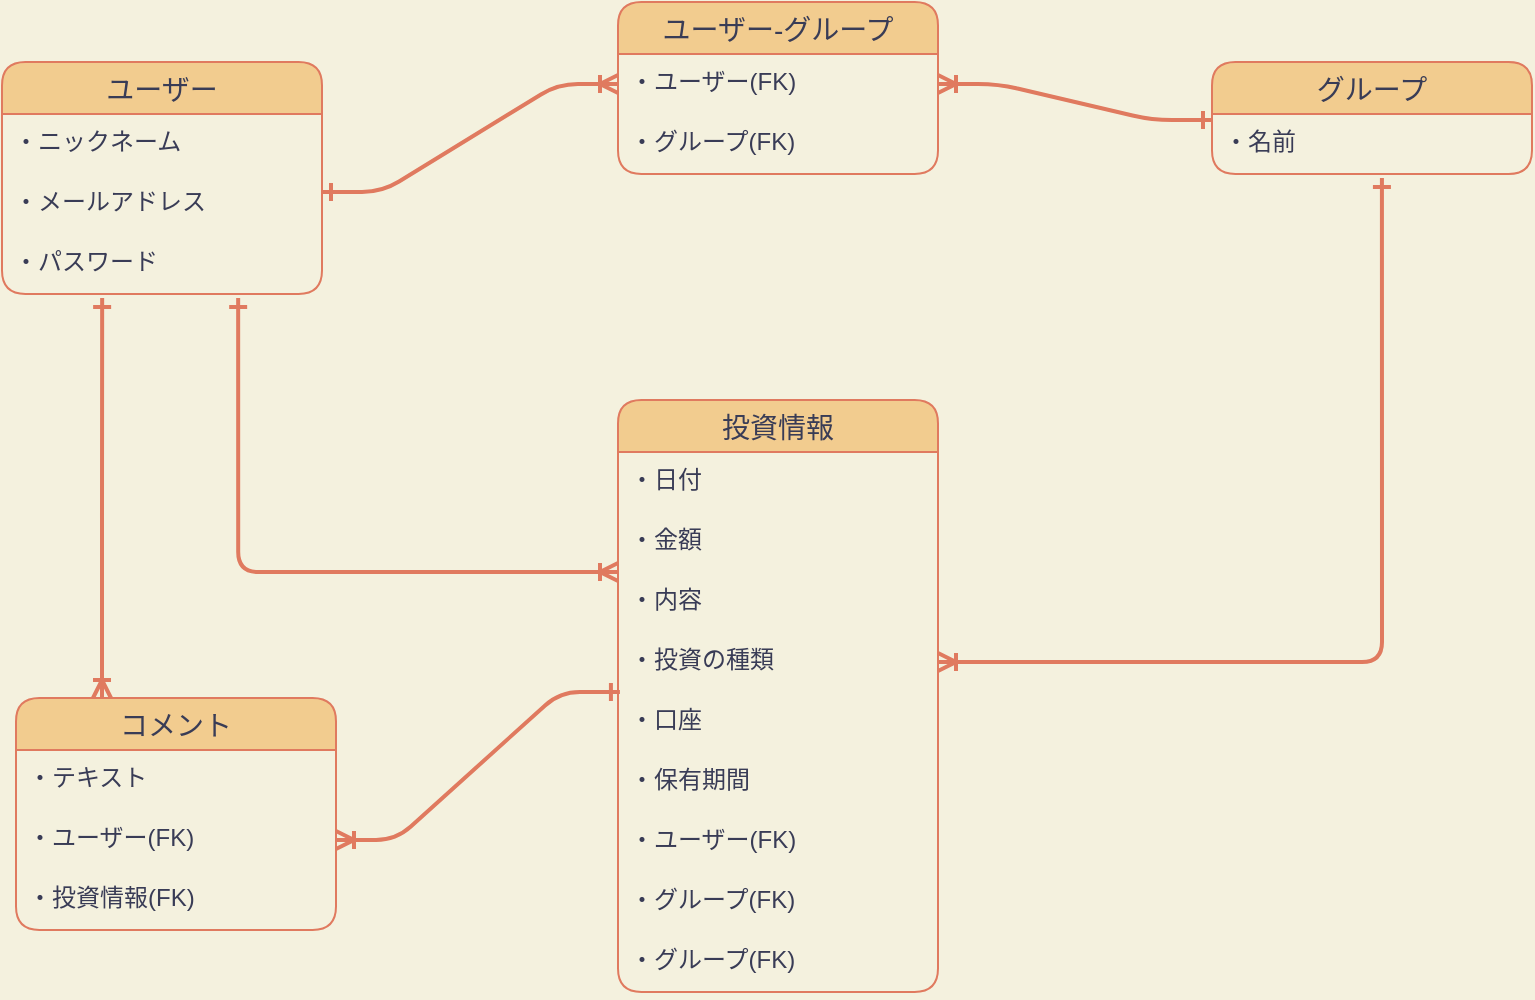 <mxfile version="13.10.0" type="embed">
    <diagram id="aYyuN3wltpqq7OuwYTrX" name="ページ1">
        <mxGraphModel dx="640" dy="610" grid="0" gridSize="10" guides="1" tooltips="1" connect="1" arrows="1" fold="1" page="1" pageScale="1" pageWidth="850" pageHeight="1100" background="#F4F1DE" math="0" shadow="0">
            <root>
                <mxCell id="0"/>
                <mxCell id="1" parent="0"/>
                <mxCell id="8" value="ユーザー" style="swimlane;fontStyle=0;childLayout=stackLayout;horizontal=1;startSize=26;horizontalStack=0;resizeParent=1;resizeParentMax=0;resizeLast=0;collapsible=1;marginBottom=0;align=center;fontSize=14;rounded=1;shadow=0;strokeColor=#E07A5F;fontColor=#393C56;labelBackgroundColor=none;fillColor=#F2CC8F;" parent="1" vertex="1">
                    <mxGeometry x="59" y="95" width="160" height="116" as="geometry"/>
                </mxCell>
                <mxCell id="9" value="・ニックネーム" style="text;strokeColor=none;fillColor=none;spacingLeft=4;spacingRight=4;overflow=hidden;rotatable=0;points=[[0,0.5],[1,0.5]];portConstraint=eastwest;fontSize=12;fontColor=#393C56;align=left;" parent="8" vertex="1">
                    <mxGeometry y="26" width="160" height="30" as="geometry"/>
                </mxCell>
                <mxCell id="10" value="・メールアドレス" style="text;strokeColor=none;fillColor=none;spacingLeft=4;spacingRight=4;overflow=hidden;rotatable=0;points=[[0,0.5],[1,0.5]];portConstraint=eastwest;fontSize=12;fontColor=#393C56;" parent="8" vertex="1">
                    <mxGeometry y="56" width="160" height="30" as="geometry"/>
                </mxCell>
                <mxCell id="11" value="・パスワード" style="text;strokeColor=none;fillColor=none;spacingLeft=4;spacingRight=4;overflow=hidden;rotatable=0;points=[[0,0.5],[1,0.5]];portConstraint=eastwest;fontSize=12;fontColor=#393C56;" parent="8" vertex="1">
                    <mxGeometry y="86" width="160" height="30" as="geometry"/>
                </mxCell>
                <mxCell id="16" value="グループ" style="swimlane;fontStyle=0;childLayout=stackLayout;horizontal=1;startSize=26;horizontalStack=0;resizeParent=1;resizeParentMax=0;resizeLast=0;collapsible=1;marginBottom=0;align=center;fontSize=14;rounded=1;shadow=0;strokeColor=#E07A5F;fontColor=#393C56;labelBackgroundColor=none;fillColor=#F2CC8F;" parent="1" vertex="1">
                    <mxGeometry x="664" y="95" width="160" height="56" as="geometry">
                        <mxRectangle x="664" y="95" width="80" height="26" as="alternateBounds"/>
                    </mxGeometry>
                </mxCell>
                <mxCell id="17" value="・名前" style="text;strokeColor=none;fillColor=none;spacingLeft=4;spacingRight=4;overflow=hidden;rotatable=0;points=[[0,0.5],[1,0.5]];portConstraint=eastwest;fontSize=12;fontColor=#393C56;align=left;" parent="16" vertex="1">
                    <mxGeometry y="26" width="160" height="30" as="geometry"/>
                </mxCell>
                <mxCell id="20" value="ユーザー-グループ" style="swimlane;fontStyle=0;childLayout=stackLayout;horizontal=1;startSize=26;horizontalStack=0;resizeParent=1;resizeParentMax=0;resizeLast=0;collapsible=1;marginBottom=0;align=center;fontSize=14;rounded=1;shadow=0;strokeColor=#E07A5F;fontColor=#393C56;labelBackgroundColor=none;fillColor=#F2CC8F;" parent="1" vertex="1">
                    <mxGeometry x="367" y="65" width="160" height="86" as="geometry"/>
                </mxCell>
                <mxCell id="21" value="・ユーザー(FK)" style="text;strokeColor=none;fillColor=none;spacingLeft=4;spacingRight=4;overflow=hidden;rotatable=0;points=[[0,0.5],[1,0.5]];portConstraint=eastwest;fontSize=12;fontColor=#393C56;align=left;" parent="20" vertex="1">
                    <mxGeometry y="26" width="160" height="30" as="geometry"/>
                </mxCell>
                <mxCell id="22" value="・グループ(FK)" style="text;strokeColor=none;fillColor=none;spacingLeft=4;spacingRight=4;overflow=hidden;rotatable=0;points=[[0,0.5],[1,0.5]];portConstraint=eastwest;fontSize=12;fontColor=#393C56;" parent="20" vertex="1">
                    <mxGeometry y="56" width="160" height="30" as="geometry"/>
                </mxCell>
                <mxCell id="24" value="投資情報" style="swimlane;fontStyle=0;childLayout=stackLayout;horizontal=1;startSize=26;horizontalStack=0;resizeParent=1;resizeParentMax=0;resizeLast=0;collapsible=1;marginBottom=0;align=center;fontSize=14;rounded=1;shadow=0;strokeColor=#E07A5F;fontColor=#393C56;labelBackgroundColor=none;fillColor=#F2CC8F;" parent="1" vertex="1">
                    <mxGeometry x="367" y="264" width="160" height="296" as="geometry"/>
                </mxCell>
                <mxCell id="25" value="・日付" style="text;strokeColor=none;fillColor=none;spacingLeft=4;spacingRight=4;overflow=hidden;rotatable=0;points=[[0,0.5],[1,0.5]];portConstraint=eastwest;fontSize=12;fontColor=#393C56;align=left;" parent="24" vertex="1">
                    <mxGeometry y="26" width="160" height="30" as="geometry"/>
                </mxCell>
                <mxCell id="26" value="・金額" style="text;strokeColor=none;fillColor=none;spacingLeft=4;spacingRight=4;overflow=hidden;rotatable=0;points=[[0,0.5],[1,0.5]];portConstraint=eastwest;fontSize=12;fontColor=#393C56;" parent="24" vertex="1">
                    <mxGeometry y="56" width="160" height="30" as="geometry"/>
                </mxCell>
                <mxCell id="27" value="・内容" style="text;strokeColor=none;fillColor=none;spacingLeft=4;spacingRight=4;overflow=hidden;rotatable=0;points=[[0,0.5],[1,0.5]];portConstraint=eastwest;fontSize=12;fontColor=#393C56;" parent="24" vertex="1">
                    <mxGeometry y="86" width="160" height="30" as="geometry"/>
                </mxCell>
                <mxCell id="28" value="・投資の種類" style="text;strokeColor=none;fillColor=none;spacingLeft=4;spacingRight=4;overflow=hidden;rotatable=0;points=[[0,0.5],[1,0.5]];portConstraint=eastwest;fontSize=12;fontColor=#393C56;align=left;" parent="24" vertex="1">
                    <mxGeometry y="116" width="160" height="30" as="geometry"/>
                </mxCell>
                <mxCell id="29" value="・口座" style="text;strokeColor=none;fillColor=none;spacingLeft=4;spacingRight=4;overflow=hidden;rotatable=0;points=[[0,0.5],[1,0.5]];portConstraint=eastwest;fontSize=12;fontColor=#393C56;align=left;" parent="24" vertex="1">
                    <mxGeometry y="146" width="160" height="30" as="geometry"/>
                </mxCell>
                <mxCell id="30" value="・保有期間" style="text;strokeColor=none;fillColor=none;spacingLeft=4;spacingRight=4;overflow=hidden;rotatable=0;points=[[0,0.5],[1,0.5]];portConstraint=eastwest;fontSize=12;fontColor=#393C56;align=left;" parent="24" vertex="1">
                    <mxGeometry y="176" width="160" height="30" as="geometry"/>
                </mxCell>
                <mxCell id="31" value="・ユーザー(FK)" style="text;strokeColor=none;fillColor=none;spacingLeft=4;spacingRight=4;overflow=hidden;rotatable=0;points=[[0,0.5],[1,0.5]];portConstraint=eastwest;fontSize=12;fontColor=#393C56;align=left;" parent="24" vertex="1">
                    <mxGeometry y="206" width="160" height="30" as="geometry"/>
                </mxCell>
                <mxCell id="47" value="・グループ(FK)" style="text;strokeColor=none;fillColor=none;spacingLeft=4;spacingRight=4;overflow=hidden;rotatable=0;points=[[0,0.5],[1,0.5]];portConstraint=eastwest;fontSize=12;fontColor=#393C56;align=left;" vertex="1" parent="24">
                    <mxGeometry y="236" width="160" height="30" as="geometry"/>
                </mxCell>
                <mxCell id="32" value="・グループ(FK)" style="text;strokeColor=none;fillColor=none;spacingLeft=4;spacingRight=4;overflow=hidden;rotatable=0;points=[[0,0.5],[1,0.5]];portConstraint=eastwest;fontSize=12;fontColor=#393C56;align=left;" parent="24" vertex="1">
                    <mxGeometry y="266" width="160" height="30" as="geometry"/>
                </mxCell>
                <mxCell id="33" value="" style="edgeStyle=entityRelationEdgeStyle;fontSize=12;html=1;endArrow=ERoneToMany;strokeColor=#E07A5F;fillColor=#F2CC8F;entryX=0;entryY=0.5;entryDx=0;entryDy=0;sourcePerimeterSpacing=2;startArrow=ERone;startFill=0;strokeWidth=2;" parent="1" target="21" edge="1">
                    <mxGeometry width="100" height="100" relative="1" as="geometry">
                        <mxPoint x="219" y="160" as="sourcePoint"/>
                        <mxPoint x="319" y="60" as="targetPoint"/>
                    </mxGeometry>
                </mxCell>
                <mxCell id="35" value="" style="edgeStyle=entityRelationEdgeStyle;fontSize=12;html=1;endArrow=ERone;strokeColor=#E07A5F;strokeWidth=2;fillColor=#F2CC8F;exitX=1;exitY=0.5;exitDx=0;exitDy=0;endFill=0;startArrow=ERoneToMany;startFill=0;" parent="1" source="21" edge="1">
                    <mxGeometry width="100" height="100" relative="1" as="geometry">
                        <mxPoint x="564" y="224" as="sourcePoint"/>
                        <mxPoint x="664" y="124" as="targetPoint"/>
                    </mxGeometry>
                </mxCell>
                <mxCell id="36" value="" style="edgeStyle=orthogonalEdgeStyle;fontSize=12;html=1;endArrow=ERoneToMany;strokeWidth=2;fillColor=#F2CC8F;startArrow=ERone;startFill=0;strokeColor=#E07A5F;exitX=0.738;exitY=1.067;exitDx=0;exitDy=0;exitPerimeter=0;" parent="1" source="11" edge="1">
                    <mxGeometry width="100" height="100" relative="1" as="geometry">
                        <mxPoint x="180" y="209" as="sourcePoint"/>
                        <mxPoint x="367" y="350" as="targetPoint"/>
                        <Array as="points">
                            <mxPoint x="177" y="350"/>
                        </Array>
                    </mxGeometry>
                </mxCell>
                <mxCell id="37" value="" style="edgeStyle=orthogonalEdgeStyle;fontSize=12;html=1;endArrow=ERone;strokeColor=#E07A5F;strokeWidth=2;fillColor=#F2CC8F;exitX=1;exitY=0.5;exitDx=0;exitDy=0;entryX=0.531;entryY=1.067;entryDx=0;entryDy=0;entryPerimeter=0;endFill=0;startArrow=ERoneToMany;startFill=0;" parent="1" source="28" target="17" edge="1">
                    <mxGeometry width="100" height="100" relative="1" as="geometry">
                        <mxPoint x="641" y="372" as="sourcePoint"/>
                        <mxPoint x="741" y="272" as="targetPoint"/>
                        <Array as="points">
                            <mxPoint x="749" y="395"/>
                        </Array>
                    </mxGeometry>
                </mxCell>
                <mxCell id="39" value="コメント" style="swimlane;fontStyle=0;childLayout=stackLayout;horizontal=1;startSize=26;horizontalStack=0;resizeParent=1;resizeParentMax=0;resizeLast=0;collapsible=1;marginBottom=0;align=center;fontSize=14;rounded=1;shadow=0;strokeColor=#E07A5F;fontColor=#393C56;labelBackgroundColor=none;fillColor=#F2CC8F;" vertex="1" parent="1">
                    <mxGeometry x="66" y="413" width="160" height="116" as="geometry"/>
                </mxCell>
                <mxCell id="40" value="・テキスト" style="text;strokeColor=none;fillColor=none;spacingLeft=4;spacingRight=4;overflow=hidden;rotatable=0;points=[[0,0.5],[1,0.5]];portConstraint=eastwest;fontSize=12;fontColor=#393C56;align=left;" vertex="1" parent="39">
                    <mxGeometry y="26" width="160" height="30" as="geometry"/>
                </mxCell>
                <mxCell id="41" value="・ユーザー(FK)" style="text;strokeColor=none;fillColor=none;spacingLeft=4;spacingRight=4;overflow=hidden;rotatable=0;points=[[0,0.5],[1,0.5]];portConstraint=eastwest;fontSize=12;fontColor=#393C56;" vertex="1" parent="39">
                    <mxGeometry y="56" width="160" height="30" as="geometry"/>
                </mxCell>
                <mxCell id="44" value="・投資情報(FK)" style="text;strokeColor=none;fillColor=none;spacingLeft=4;spacingRight=4;overflow=hidden;rotatable=0;points=[[0,0.5],[1,0.5]];portConstraint=eastwest;fontSize=12;fontColor=#393C56;" vertex="1" parent="39">
                    <mxGeometry y="86" width="160" height="30" as="geometry"/>
                </mxCell>
                <mxCell id="45" value="" style="fontSize=12;html=1;endArrow=ERone;fillColor=#e51400;strokeColor=#E07A5F;entryX=0.313;entryY=1.067;entryDx=0;entryDy=0;entryPerimeter=0;strokeWidth=2;startArrow=ERoneToMany;startFill=0;endFill=0;" edge="1" parent="1" target="11">
                    <mxGeometry width="100" height="100" relative="1" as="geometry">
                        <mxPoint x="109" y="413" as="sourcePoint"/>
                        <mxPoint x="152" y="262" as="targetPoint"/>
                        <Array as="points">
                            <mxPoint x="109" y="313"/>
                        </Array>
                    </mxGeometry>
                </mxCell>
                <mxCell id="46" value="" style="edgeStyle=entityRelationEdgeStyle;fontSize=12;html=1;endArrow=ERone;entryX=0.006;entryY=0;entryDx=0;entryDy=0;entryPerimeter=0;fillColor=#fa6800;strokeWidth=2;strokeColor=#E07A5F;exitX=1;exitY=0.5;exitDx=0;exitDy=0;endFill=0;startArrow=ERoneToMany;startFill=0;" edge="1" parent="1" source="41" target="29">
                    <mxGeometry width="100" height="100" relative="1" as="geometry">
                        <mxPoint x="230" y="478" as="sourcePoint"/>
                        <mxPoint x="330" y="378" as="targetPoint"/>
                    </mxGeometry>
                </mxCell>
            </root>
        </mxGraphModel>
    </diagram>
</mxfile>